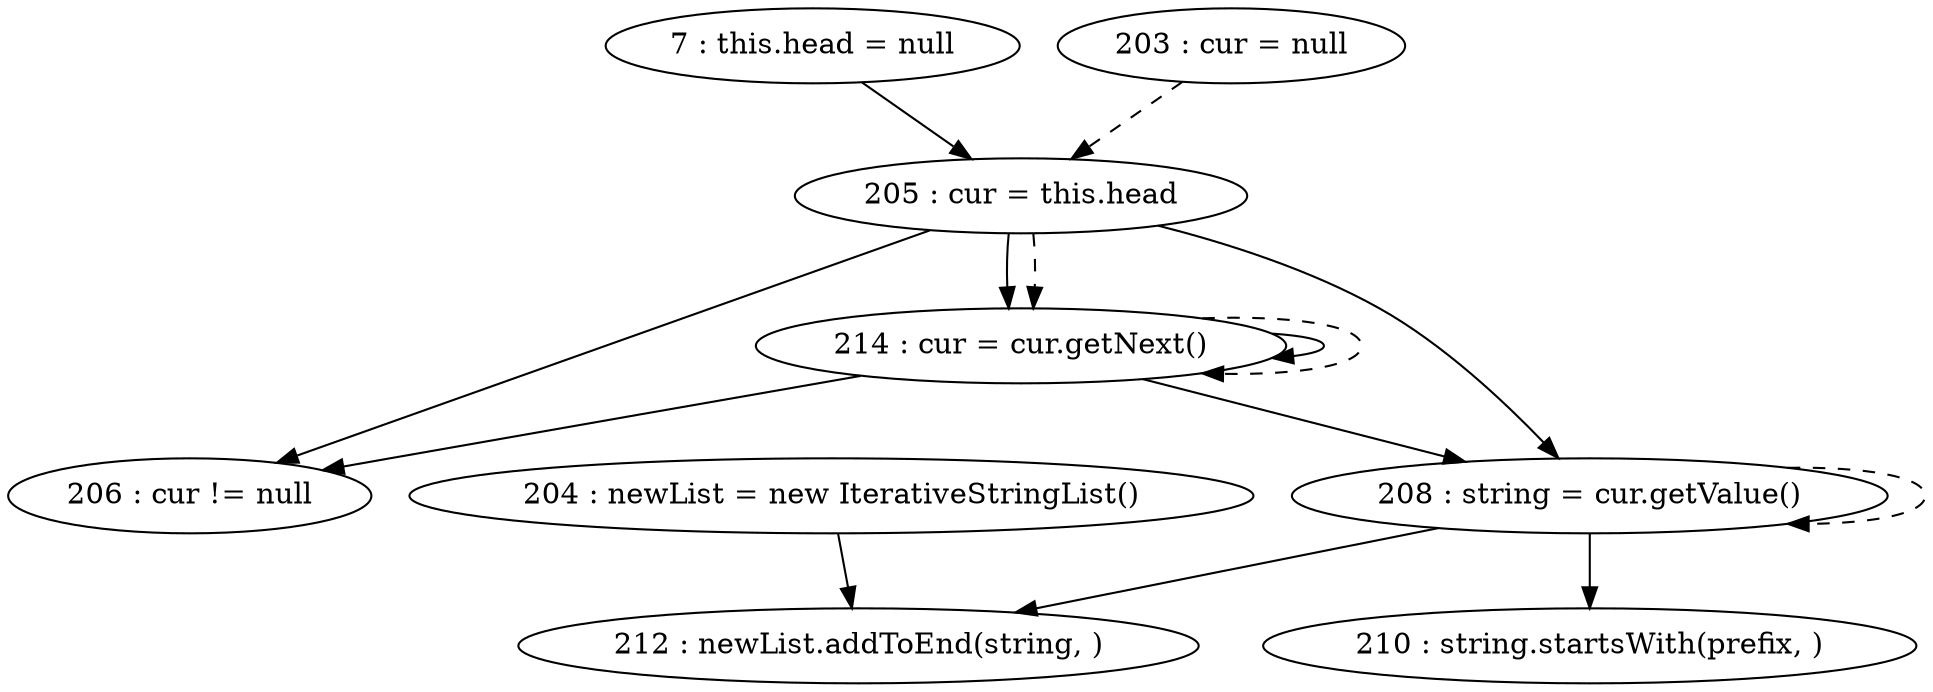 digraph G {
"7 : this.head = null"
"7 : this.head = null" -> "205 : cur = this.head"
"203 : cur = null"
"203 : cur = null" -> "205 : cur = this.head" [style=dashed]
"204 : newList = new IterativeStringList()"
"204 : newList = new IterativeStringList()" -> "212 : newList.addToEnd(string, )"
"205 : cur = this.head"
"205 : cur = this.head" -> "214 : cur = cur.getNext()"
"205 : cur = this.head" -> "206 : cur != null"
"205 : cur = this.head" -> "208 : string = cur.getValue()"
"205 : cur = this.head" -> "214 : cur = cur.getNext()" [style=dashed]
"206 : cur != null"
"208 : string = cur.getValue()"
"208 : string = cur.getValue()" -> "212 : newList.addToEnd(string, )"
"208 : string = cur.getValue()" -> "210 : string.startsWith(prefix, )"
"208 : string = cur.getValue()" -> "208 : string = cur.getValue()" [style=dashed]
"210 : string.startsWith(prefix, )"
"212 : newList.addToEnd(string, )"
"214 : cur = cur.getNext()"
"214 : cur = cur.getNext()" -> "214 : cur = cur.getNext()"
"214 : cur = cur.getNext()" -> "206 : cur != null"
"214 : cur = cur.getNext()" -> "208 : string = cur.getValue()"
"214 : cur = cur.getNext()" -> "214 : cur = cur.getNext()" [style=dashed]
"206 : cur != null"
}